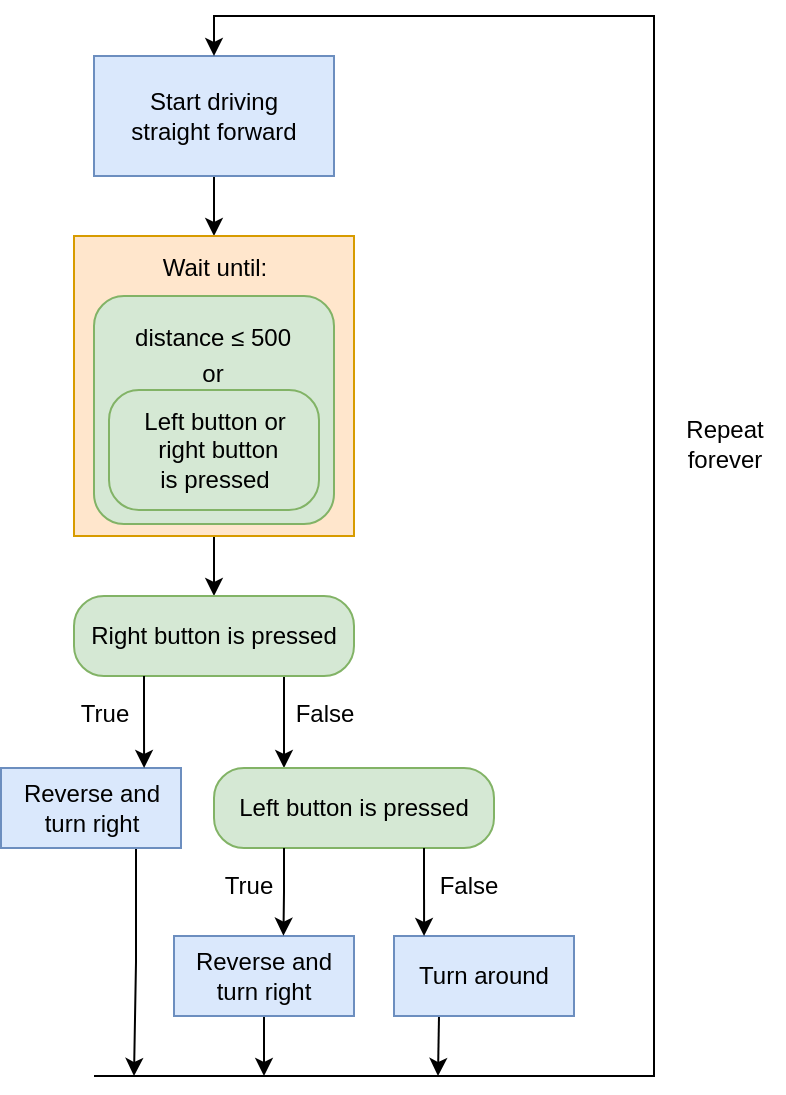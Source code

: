 <mxfile version="27.0.9">
  <diagram name="Page-1" id="jx8172wl0PXRr6kTKVzI">
    <mxGraphModel dx="1607" dy="1139" grid="1" gridSize="10" guides="1" tooltips="1" connect="1" arrows="1" fold="1" page="1" pageScale="1" pageWidth="850" pageHeight="1100" math="0" shadow="0">
      <root>
        <mxCell id="0" />
        <mxCell id="1" parent="0" />
        <mxCell id="5gemPtfy31_0dLnFuJml-6" style="edgeStyle=orthogonalEdgeStyle;rounded=0;orthogonalLoop=1;jettySize=auto;html=1;exitX=0.5;exitY=1;exitDx=0;exitDy=0;entryX=0.5;entryY=0;entryDx=0;entryDy=0;" parent="1" source="5gemPtfy31_0dLnFuJml-1" target="5gemPtfy31_0dLnFuJml-4" edge="1">
          <mxGeometry relative="1" as="geometry" />
        </mxCell>
        <mxCell id="5gemPtfy31_0dLnFuJml-1" value="Start driving&lt;br&gt;straight forward" style="rounded=0;whiteSpace=wrap;html=1;fillColor=#dae8fc;strokeColor=#6c8ebf;" parent="1" vertex="1">
          <mxGeometry x="80" y="340" width="120" height="60" as="geometry" />
        </mxCell>
        <mxCell id="5gemPtfy31_0dLnFuJml-10" style="edgeStyle=orthogonalEdgeStyle;rounded=0;orthogonalLoop=1;jettySize=auto;html=1;entryX=0.5;entryY=0;entryDx=0;entryDy=0;" parent="1" target="5gemPtfy31_0dLnFuJml-1" edge="1">
          <mxGeometry relative="1" as="geometry">
            <mxPoint x="130" y="370" as="targetPoint" />
            <mxPoint x="80" y="850" as="sourcePoint" />
            <Array as="points">
              <mxPoint x="360" y="850" />
              <mxPoint x="360" y="320" />
              <mxPoint x="140" y="320" />
            </Array>
          </mxGeometry>
        </mxCell>
        <mxCell id="JqMmX5mANtB8aSBff81v-1" style="edgeStyle=orthogonalEdgeStyle;rounded=0;orthogonalLoop=1;jettySize=auto;html=1;exitX=0.5;exitY=1;exitDx=0;exitDy=0;entryX=0.5;entryY=0;entryDx=0;entryDy=0;" parent="1" source="5gemPtfy31_0dLnFuJml-4" target="L0A4kGf9rXhLMhJBaabe-1" edge="1">
          <mxGeometry relative="1" as="geometry" />
        </mxCell>
        <mxCell id="5gemPtfy31_0dLnFuJml-4" value="" style="rounded=0;whiteSpace=wrap;html=1;fillColor=#ffe6cc;strokeColor=#d79b00;" parent="1" vertex="1">
          <mxGeometry x="70" y="430" width="140" height="150" as="geometry" />
        </mxCell>
        <mxCell id="5gemPtfy31_0dLnFuJml-11" value="Repeat&lt;br&gt;forever" style="text;html=1;align=center;verticalAlign=middle;resizable=0;points=[];autosize=1;strokeColor=none;fillColor=none;" parent="1" vertex="1">
          <mxGeometry x="365" y="514" width="60" height="40" as="geometry" />
        </mxCell>
        <mxCell id="JqMmX5mANtB8aSBff81v-7" style="edgeStyle=orthogonalEdgeStyle;rounded=0;orthogonalLoop=1;jettySize=auto;html=1;exitX=0.75;exitY=1;exitDx=0;exitDy=0;entryX=0.25;entryY=0;entryDx=0;entryDy=0;" parent="1" source="L0A4kGf9rXhLMhJBaabe-1" target="s2A8E5Ai_2iA3BI8h8ob-4" edge="1">
          <mxGeometry relative="1" as="geometry">
            <mxPoint x="176" y="680" as="targetPoint" />
          </mxGeometry>
        </mxCell>
        <mxCell id="L0A4kGf9rXhLMhJBaabe-1" value="Right button is pressed" style="rounded=1;whiteSpace=wrap;html=1;arcSize=30;absoluteArcSize=1;fillColor=#d5e8d4;strokeColor=#82b366;" parent="1" vertex="1">
          <mxGeometry x="70" y="610" width="140" height="40" as="geometry" />
        </mxCell>
        <mxCell id="s2A8E5Ai_2iA3BI8h8ob-18" style="edgeStyle=orthogonalEdgeStyle;rounded=0;orthogonalLoop=1;jettySize=auto;html=1;exitX=0.75;exitY=1;exitDx=0;exitDy=0;" edge="1" parent="1" source="L0A4kGf9rXhLMhJBaabe-2">
          <mxGeometry relative="1" as="geometry">
            <mxPoint x="100" y="850" as="targetPoint" />
          </mxGeometry>
        </mxCell>
        <mxCell id="L0A4kGf9rXhLMhJBaabe-2" value="Reverse and turn right" style="rounded=0;whiteSpace=wrap;html=1;fillColor=#dae8fc;strokeColor=#6c8ebf;" parent="1" vertex="1">
          <mxGeometry x="33.5" y="696" width="90" height="40" as="geometry" />
        </mxCell>
        <mxCell id="L0A4kGf9rXhLMhJBaabe-21" value="Wait until:" style="text;html=1;align=center;verticalAlign=middle;resizable=0;points=[];autosize=1;strokeColor=none;fillColor=none;" parent="1" vertex="1">
          <mxGeometry x="100" y="431" width="80" height="30" as="geometry" />
        </mxCell>
        <mxCell id="JqMmX5mANtB8aSBff81v-2" value="" style="rounded=1;whiteSpace=wrap;html=1;arcSize=30;absoluteArcSize=1;fillColor=#d5e8d4;strokeColor=#82b366;" parent="1" vertex="1">
          <mxGeometry x="80" y="460" width="120" height="114" as="geometry" />
        </mxCell>
        <mxCell id="L0A4kGf9rXhLMhJBaabe-20" value="Left button or&lt;br&gt;&amp;nbsp;right button&lt;br&gt;is pressed" style="rounded=1;whiteSpace=wrap;html=1;arcSize=30;absoluteArcSize=1;fillColor=#d5e8d4;strokeColor=#82b366;" parent="1" vertex="1">
          <mxGeometry x="87.5" y="507" width="105" height="60" as="geometry" />
        </mxCell>
        <mxCell id="JqMmX5mANtB8aSBff81v-3" value="distance ≤ 500" style="text;html=1;align=center;verticalAlign=middle;resizable=0;points=[];autosize=1;strokeColor=none;fillColor=none;" parent="1" vertex="1">
          <mxGeometry x="88.5" y="466" width="100" height="30" as="geometry" />
        </mxCell>
        <mxCell id="JqMmX5mANtB8aSBff81v-4" value="or" style="text;html=1;align=center;verticalAlign=middle;resizable=0;points=[];autosize=1;strokeColor=none;fillColor=none;" parent="1" vertex="1">
          <mxGeometry x="123.5" y="484" width="30" height="30" as="geometry" />
        </mxCell>
        <mxCell id="s2A8E5Ai_2iA3BI8h8ob-4" value="Left button is pressed" style="rounded=1;whiteSpace=wrap;html=1;arcSize=30;absoluteArcSize=1;fillColor=#d5e8d4;strokeColor=#82b366;" vertex="1" parent="1">
          <mxGeometry x="140" y="696" width="140" height="40" as="geometry" />
        </mxCell>
        <mxCell id="s2A8E5Ai_2iA3BI8h8ob-5" value="True" style="text;html=1;align=center;verticalAlign=middle;resizable=0;points=[];autosize=1;strokeColor=none;fillColor=none;" vertex="1" parent="1">
          <mxGeometry x="60" y="654" width="50" height="30" as="geometry" />
        </mxCell>
        <mxCell id="s2A8E5Ai_2iA3BI8h8ob-6" value="False" style="text;html=1;align=center;verticalAlign=middle;resizable=0;points=[];autosize=1;strokeColor=none;fillColor=none;" vertex="1" parent="1">
          <mxGeometry x="170" y="654" width="50" height="30" as="geometry" />
        </mxCell>
        <mxCell id="s2A8E5Ai_2iA3BI8h8ob-16" style="edgeStyle=orthogonalEdgeStyle;rounded=0;orthogonalLoop=1;jettySize=auto;html=1;exitX=0.5;exitY=1;exitDx=0;exitDy=0;" edge="1" parent="1" source="s2A8E5Ai_2iA3BI8h8ob-7">
          <mxGeometry relative="1" as="geometry">
            <mxPoint x="165" y="850" as="targetPoint" />
          </mxGeometry>
        </mxCell>
        <mxCell id="s2A8E5Ai_2iA3BI8h8ob-7" value="Reverse and turn right" style="rounded=0;whiteSpace=wrap;html=1;fillColor=#dae8fc;strokeColor=#6c8ebf;" vertex="1" parent="1">
          <mxGeometry x="120" y="780" width="90" height="40" as="geometry" />
        </mxCell>
        <mxCell id="s2A8E5Ai_2iA3BI8h8ob-17" style="edgeStyle=orthogonalEdgeStyle;rounded=0;orthogonalLoop=1;jettySize=auto;html=1;exitX=0.25;exitY=1;exitDx=0;exitDy=0;" edge="1" parent="1" source="s2A8E5Ai_2iA3BI8h8ob-8">
          <mxGeometry relative="1" as="geometry">
            <mxPoint x="252" y="850" as="targetPoint" />
          </mxGeometry>
        </mxCell>
        <mxCell id="s2A8E5Ai_2iA3BI8h8ob-8" value="Turn around" style="rounded=0;whiteSpace=wrap;html=1;fillColor=#dae8fc;strokeColor=#6c8ebf;" vertex="1" parent="1">
          <mxGeometry x="230" y="780" width="90" height="40" as="geometry" />
        </mxCell>
        <mxCell id="s2A8E5Ai_2iA3BI8h8ob-9" style="edgeStyle=orthogonalEdgeStyle;rounded=0;orthogonalLoop=1;jettySize=auto;html=1;exitX=0.25;exitY=1;exitDx=0;exitDy=0;entryX=0.608;entryY=-0.004;entryDx=0;entryDy=0;entryPerimeter=0;" edge="1" parent="1" source="s2A8E5Ai_2iA3BI8h8ob-4" target="s2A8E5Ai_2iA3BI8h8ob-7">
          <mxGeometry relative="1" as="geometry" />
        </mxCell>
        <mxCell id="s2A8E5Ai_2iA3BI8h8ob-10" style="edgeStyle=orthogonalEdgeStyle;rounded=0;orthogonalLoop=1;jettySize=auto;html=1;exitX=0.75;exitY=1;exitDx=0;exitDy=0;entryX=0.167;entryY=0;entryDx=0;entryDy=0;entryPerimeter=0;" edge="1" parent="1" source="s2A8E5Ai_2iA3BI8h8ob-4" target="s2A8E5Ai_2iA3BI8h8ob-8">
          <mxGeometry relative="1" as="geometry" />
        </mxCell>
        <mxCell id="s2A8E5Ai_2iA3BI8h8ob-13" style="edgeStyle=orthogonalEdgeStyle;rounded=0;orthogonalLoop=1;jettySize=auto;html=1;exitX=0.25;exitY=1;exitDx=0;exitDy=0;entryX=0.795;entryY=0;entryDx=0;entryDy=0;entryPerimeter=0;" edge="1" parent="1" source="L0A4kGf9rXhLMhJBaabe-1" target="L0A4kGf9rXhLMhJBaabe-2">
          <mxGeometry relative="1" as="geometry" />
        </mxCell>
        <mxCell id="s2A8E5Ai_2iA3BI8h8ob-14" value="True" style="text;html=1;align=center;verticalAlign=middle;resizable=0;points=[];autosize=1;strokeColor=none;fillColor=none;" vertex="1" parent="1">
          <mxGeometry x="132" y="740" width="50" height="30" as="geometry" />
        </mxCell>
        <mxCell id="s2A8E5Ai_2iA3BI8h8ob-15" value="False" style="text;html=1;align=center;verticalAlign=middle;resizable=0;points=[];autosize=1;strokeColor=none;fillColor=none;" vertex="1" parent="1">
          <mxGeometry x="242" y="740" width="50" height="30" as="geometry" />
        </mxCell>
      </root>
    </mxGraphModel>
  </diagram>
</mxfile>
